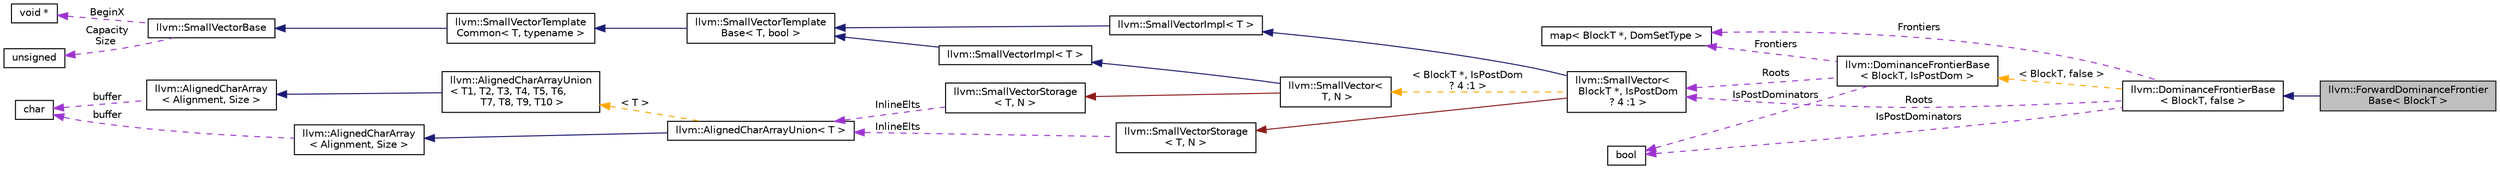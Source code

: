 digraph "llvm::ForwardDominanceFrontierBase&lt; BlockT &gt;"
{
 // LATEX_PDF_SIZE
  bgcolor="transparent";
  edge [fontname="Helvetica",fontsize="10",labelfontname="Helvetica",labelfontsize="10"];
  node [fontname="Helvetica",fontsize="10",shape="box"];
  rankdir="LR";
  Node1 [label="llvm::ForwardDominanceFrontier\lBase\< BlockT \>",height=0.2,width=0.4,color="black", fillcolor="grey75", style="filled", fontcolor="black",tooltip="DominanceFrontier Class - Concrete subclass of DominanceFrontierBase that is used to compute a forwar..."];
  Node2 -> Node1 [dir="back",color="midnightblue",fontsize="10",style="solid",fontname="Helvetica"];
  Node2 [label="llvm::DominanceFrontierBase\l\< BlockT, false \>",height=0.2,width=0.4,color="black",URL="$classllvm_1_1DominanceFrontierBase.html",tooltip=" "];
  Node3 -> Node2 [dir="back",color="darkorchid3",fontsize="10",style="dashed",label=" Frontiers" ,fontname="Helvetica"];
  Node3 [label="map\< BlockT *, DomSetType \>",height=0.2,width=0.4,color="black",tooltip=" "];
  Node4 -> Node2 [dir="back",color="darkorchid3",fontsize="10",style="dashed",label=" Roots" ,fontname="Helvetica"];
  Node4 [label="llvm::SmallVector\<\l BlockT *, IsPostDom\l ? 4 :1 \>",height=0.2,width=0.4,color="black",URL="$classllvm_1_1SmallVector.html",tooltip=" "];
  Node5 -> Node4 [dir="back",color="midnightblue",fontsize="10",style="solid",fontname="Helvetica"];
  Node5 [label="llvm::SmallVectorImpl\< T \>",height=0.2,width=0.4,color="black",URL="$classllvm_1_1SmallVectorImpl.html",tooltip="This class consists of common code factored out of the SmallVector class to reduce code duplication b..."];
  Node6 -> Node5 [dir="back",color="midnightblue",fontsize="10",style="solid",fontname="Helvetica"];
  Node6 [label="llvm::SmallVectorTemplate\lBase\< T, bool \>",height=0.2,width=0.4,color="black",URL="$classllvm_1_1SmallVectorTemplateBase.html",tooltip="SmallVectorTemplateBase<TriviallyCopyable = false> - This is where we put method implementations that..."];
  Node7 -> Node6 [dir="back",color="midnightblue",fontsize="10",style="solid",fontname="Helvetica"];
  Node7 [label="llvm::SmallVectorTemplate\lCommon\< T, typename \>",height=0.2,width=0.4,color="black",URL="$classllvm_1_1SmallVectorTemplateCommon.html",tooltip="This is the part of SmallVectorTemplateBase which does not depend on whether the type T is a POD."];
  Node8 -> Node7 [dir="back",color="midnightblue",fontsize="10",style="solid",fontname="Helvetica"];
  Node8 [label="llvm::SmallVectorBase",height=0.2,width=0.4,color="black",URL="$classllvm_1_1SmallVectorBase.html",tooltip="This is all the non-templated stuff common to all SmallVectors."];
  Node9 -> Node8 [dir="back",color="darkorchid3",fontsize="10",style="dashed",label=" BeginX" ,fontname="Helvetica"];
  Node9 [label="void *",height=0.2,width=0.4,color="black",tooltip=" "];
  Node10 -> Node8 [dir="back",color="darkorchid3",fontsize="10",style="dashed",label=" Capacity\nSize" ,fontname="Helvetica"];
  Node10 [label="unsigned",height=0.2,width=0.4,color="black",URL="$classunsigned.html",tooltip=" "];
  Node11 -> Node4 [dir="back",color="firebrick4",fontsize="10",style="solid",fontname="Helvetica"];
  Node11 [label="llvm::SmallVectorStorage\l\< T, N \>",height=0.2,width=0.4,color="black",URL="$structllvm_1_1SmallVectorStorage.html",tooltip="Storage for the SmallVector elements."];
  Node12 -> Node11 [dir="back",color="darkorchid3",fontsize="10",style="dashed",label=" InlineElts" ,fontname="Helvetica"];
  Node12 [label="llvm::AlignedCharArrayUnion\< T \>",height=0.2,width=0.4,color="black",URL="$structllvm_1_1AlignedCharArrayUnion.html",tooltip=" "];
  Node13 -> Node12 [dir="back",color="midnightblue",fontsize="10",style="solid",fontname="Helvetica"];
  Node13 [label="llvm::AlignedCharArray\l\< Alignment, Size \>",height=0.2,width=0.4,color="black",URL="$structllvm_1_1AlignedCharArray.html",tooltip="Helper for building an aligned character array type."];
  Node14 -> Node13 [dir="back",color="darkorchid3",fontsize="10",style="dashed",label=" buffer" ,fontname="Helvetica"];
  Node14 [label="char",height=0.2,width=0.4,color="black",URL="$classchar.html",tooltip=" "];
  Node15 -> Node12 [dir="back",color="orange",fontsize="10",style="dashed",label=" \< T \>" ,fontname="Helvetica"];
  Node15 [label="llvm::AlignedCharArrayUnion\l\< T1, T2, T3, T4, T5, T6,\l T7, T8, T9, T10 \>",height=0.2,width=0.4,color="black",URL="$structllvm_1_1AlignedCharArrayUnion.html",tooltip="This union template exposes a suitably aligned and sized character array member which can hold elemen..."];
  Node16 -> Node15 [dir="back",color="midnightblue",fontsize="10",style="solid",fontname="Helvetica"];
  Node16 [label="llvm::AlignedCharArray\l\< Alignment, Size \>",height=0.2,width=0.4,color="black",URL="$structllvm_1_1AlignedCharArray.html",tooltip="Helper for building an aligned character array type."];
  Node14 -> Node16 [dir="back",color="darkorchid3",fontsize="10",style="dashed",label=" buffer" ,fontname="Helvetica"];
  Node17 -> Node4 [dir="back",color="orange",fontsize="10",style="dashed",label=" \< BlockT *, IsPostDom\l ? 4 :1 \>" ,fontname="Helvetica"];
  Node17 [label="llvm::SmallVector\<\l T, N \>",height=0.2,width=0.4,color="black",URL="$classllvm_1_1SmallVector.html",tooltip="This is a 'vector' (really, a variable-sized array), optimized for the case when the array is small."];
  Node18 -> Node17 [dir="back",color="midnightblue",fontsize="10",style="solid",fontname="Helvetica"];
  Node18 [label="llvm::SmallVectorImpl\< T \>",height=0.2,width=0.4,color="black",URL="$classllvm_1_1SmallVectorImpl.html",tooltip="This class consists of common code factored out of the SmallVector class to reduce code duplication b..."];
  Node6 -> Node18 [dir="back",color="midnightblue",fontsize="10",style="solid",fontname="Helvetica"];
  Node19 -> Node17 [dir="back",color="firebrick4",fontsize="10",style="solid",fontname="Helvetica"];
  Node19 [label="llvm::SmallVectorStorage\l\< T, N \>",height=0.2,width=0.4,color="black",URL="$structllvm_1_1SmallVectorStorage.html",tooltip="Storage for the SmallVector elements."];
  Node12 -> Node19 [dir="back",color="darkorchid3",fontsize="10",style="dashed",label=" InlineElts" ,fontname="Helvetica"];
  Node20 -> Node2 [dir="back",color="darkorchid3",fontsize="10",style="dashed",label=" IsPostDominators" ,fontname="Helvetica"];
  Node20 [label="bool",height=0.2,width=0.4,color="black",URL="$classbool.html",tooltip=" "];
  Node21 -> Node2 [dir="back",color="orange",fontsize="10",style="dashed",label=" \< BlockT, false \>" ,fontname="Helvetica"];
  Node21 [label="llvm::DominanceFrontierBase\l\< BlockT, IsPostDom \>",height=0.2,width=0.4,color="black",URL="$classllvm_1_1DominanceFrontierBase.html",tooltip="DominanceFrontierBase - Common base class for computing forward and inverse dominance frontiers for a..."];
  Node3 -> Node21 [dir="back",color="darkorchid3",fontsize="10",style="dashed",label=" Frontiers" ,fontname="Helvetica"];
  Node4 -> Node21 [dir="back",color="darkorchid3",fontsize="10",style="dashed",label=" Roots" ,fontname="Helvetica"];
  Node20 -> Node21 [dir="back",color="darkorchid3",fontsize="10",style="dashed",label=" IsPostDominators" ,fontname="Helvetica"];
}
